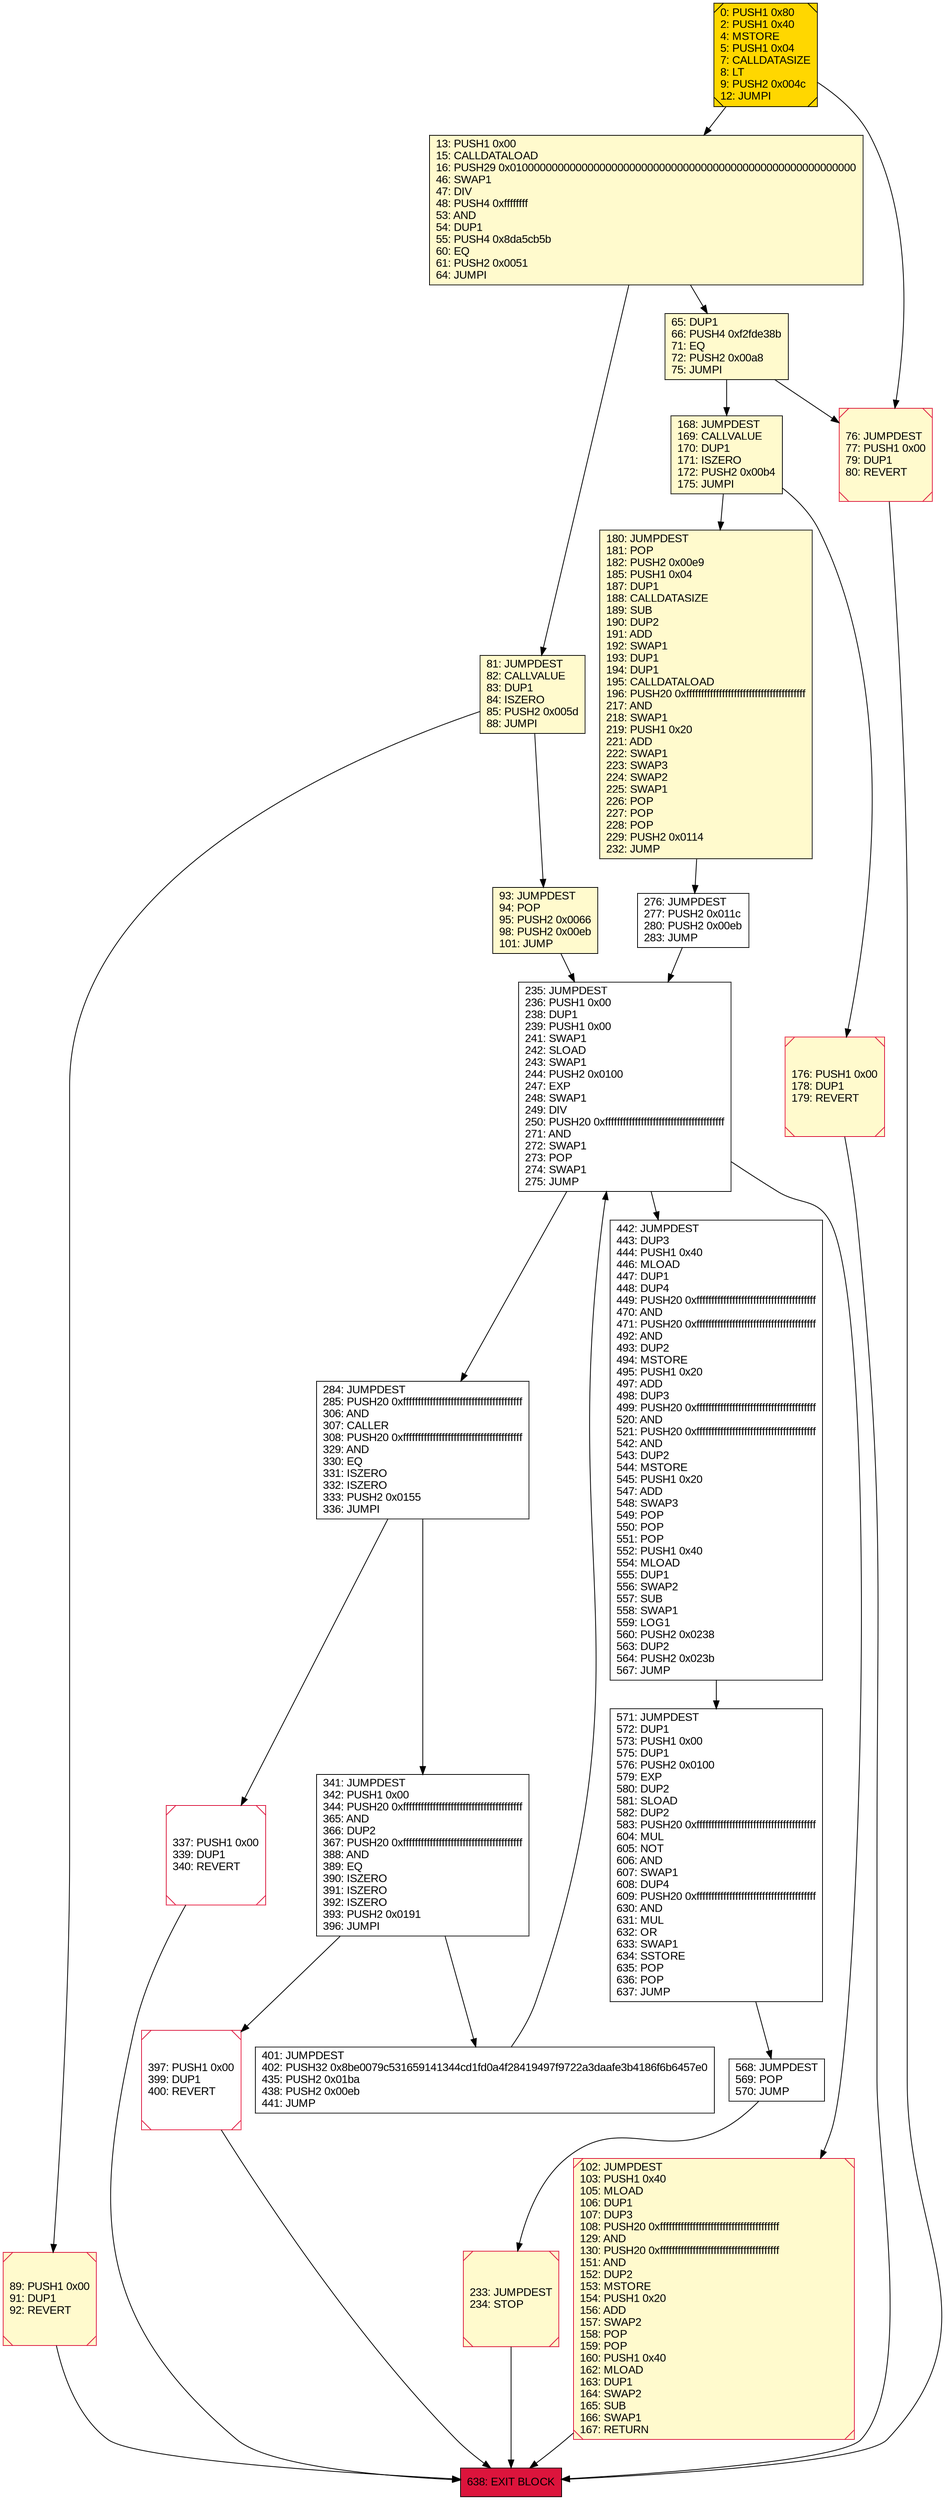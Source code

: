 digraph G {
bgcolor=transparent rankdir=UD;
node [shape=box style=filled color=black fillcolor=white fontname=arial fontcolor=black];
571 [label="571: JUMPDEST\l572: DUP1\l573: PUSH1 0x00\l575: DUP1\l576: PUSH2 0x0100\l579: EXP\l580: DUP2\l581: SLOAD\l582: DUP2\l583: PUSH20 0xffffffffffffffffffffffffffffffffffffffff\l604: MUL\l605: NOT\l606: AND\l607: SWAP1\l608: DUP4\l609: PUSH20 0xffffffffffffffffffffffffffffffffffffffff\l630: AND\l631: MUL\l632: OR\l633: SWAP1\l634: SSTORE\l635: POP\l636: POP\l637: JUMP\l" ];
65 [label="65: DUP1\l66: PUSH4 0xf2fde38b\l71: EQ\l72: PUSH2 0x00a8\l75: JUMPI\l" fillcolor=lemonchiffon ];
13 [label="13: PUSH1 0x00\l15: CALLDATALOAD\l16: PUSH29 0x0100000000000000000000000000000000000000000000000000000000\l46: SWAP1\l47: DIV\l48: PUSH4 0xffffffff\l53: AND\l54: DUP1\l55: PUSH4 0x8da5cb5b\l60: EQ\l61: PUSH2 0x0051\l64: JUMPI\l" fillcolor=lemonchiffon ];
0 [label="0: PUSH1 0x80\l2: PUSH1 0x40\l4: MSTORE\l5: PUSH1 0x04\l7: CALLDATASIZE\l8: LT\l9: PUSH2 0x004c\l12: JUMPI\l" fillcolor=lemonchiffon shape=Msquare fillcolor=gold ];
76 [label="76: JUMPDEST\l77: PUSH1 0x00\l79: DUP1\l80: REVERT\l" fillcolor=lemonchiffon shape=Msquare color=crimson ];
442 [label="442: JUMPDEST\l443: DUP3\l444: PUSH1 0x40\l446: MLOAD\l447: DUP1\l448: DUP4\l449: PUSH20 0xffffffffffffffffffffffffffffffffffffffff\l470: AND\l471: PUSH20 0xffffffffffffffffffffffffffffffffffffffff\l492: AND\l493: DUP2\l494: MSTORE\l495: PUSH1 0x20\l497: ADD\l498: DUP3\l499: PUSH20 0xffffffffffffffffffffffffffffffffffffffff\l520: AND\l521: PUSH20 0xffffffffffffffffffffffffffffffffffffffff\l542: AND\l543: DUP2\l544: MSTORE\l545: PUSH1 0x20\l547: ADD\l548: SWAP3\l549: POP\l550: POP\l551: POP\l552: PUSH1 0x40\l554: MLOAD\l555: DUP1\l556: SWAP2\l557: SUB\l558: SWAP1\l559: LOG1\l560: PUSH2 0x0238\l563: DUP2\l564: PUSH2 0x023b\l567: JUMP\l" ];
81 [label="81: JUMPDEST\l82: CALLVALUE\l83: DUP1\l84: ISZERO\l85: PUSH2 0x005d\l88: JUMPI\l" fillcolor=lemonchiffon ];
397 [label="397: PUSH1 0x00\l399: DUP1\l400: REVERT\l" shape=Msquare color=crimson ];
284 [label="284: JUMPDEST\l285: PUSH20 0xffffffffffffffffffffffffffffffffffffffff\l306: AND\l307: CALLER\l308: PUSH20 0xffffffffffffffffffffffffffffffffffffffff\l329: AND\l330: EQ\l331: ISZERO\l332: ISZERO\l333: PUSH2 0x0155\l336: JUMPI\l" ];
341 [label="341: JUMPDEST\l342: PUSH1 0x00\l344: PUSH20 0xffffffffffffffffffffffffffffffffffffffff\l365: AND\l366: DUP2\l367: PUSH20 0xffffffffffffffffffffffffffffffffffffffff\l388: AND\l389: EQ\l390: ISZERO\l391: ISZERO\l392: ISZERO\l393: PUSH2 0x0191\l396: JUMPI\l" ];
337 [label="337: PUSH1 0x00\l339: DUP1\l340: REVERT\l" shape=Msquare color=crimson ];
168 [label="168: JUMPDEST\l169: CALLVALUE\l170: DUP1\l171: ISZERO\l172: PUSH2 0x00b4\l175: JUMPI\l" fillcolor=lemonchiffon ];
176 [label="176: PUSH1 0x00\l178: DUP1\l179: REVERT\l" fillcolor=lemonchiffon shape=Msquare color=crimson ];
180 [label="180: JUMPDEST\l181: POP\l182: PUSH2 0x00e9\l185: PUSH1 0x04\l187: DUP1\l188: CALLDATASIZE\l189: SUB\l190: DUP2\l191: ADD\l192: SWAP1\l193: DUP1\l194: DUP1\l195: CALLDATALOAD\l196: PUSH20 0xffffffffffffffffffffffffffffffffffffffff\l217: AND\l218: SWAP1\l219: PUSH1 0x20\l221: ADD\l222: SWAP1\l223: SWAP3\l224: SWAP2\l225: SWAP1\l226: POP\l227: POP\l228: POP\l229: PUSH2 0x0114\l232: JUMP\l" fillcolor=lemonchiffon ];
102 [label="102: JUMPDEST\l103: PUSH1 0x40\l105: MLOAD\l106: DUP1\l107: DUP3\l108: PUSH20 0xffffffffffffffffffffffffffffffffffffffff\l129: AND\l130: PUSH20 0xffffffffffffffffffffffffffffffffffffffff\l151: AND\l152: DUP2\l153: MSTORE\l154: PUSH1 0x20\l156: ADD\l157: SWAP2\l158: POP\l159: POP\l160: PUSH1 0x40\l162: MLOAD\l163: DUP1\l164: SWAP2\l165: SUB\l166: SWAP1\l167: RETURN\l" fillcolor=lemonchiffon shape=Msquare color=crimson ];
276 [label="276: JUMPDEST\l277: PUSH2 0x011c\l280: PUSH2 0x00eb\l283: JUMP\l" ];
401 [label="401: JUMPDEST\l402: PUSH32 0x8be0079c531659141344cd1fd0a4f28419497f9722a3daafe3b4186f6b6457e0\l435: PUSH2 0x01ba\l438: PUSH2 0x00eb\l441: JUMP\l" ];
89 [label="89: PUSH1 0x00\l91: DUP1\l92: REVERT\l" fillcolor=lemonchiffon shape=Msquare color=crimson ];
93 [label="93: JUMPDEST\l94: POP\l95: PUSH2 0x0066\l98: PUSH2 0x00eb\l101: JUMP\l" fillcolor=lemonchiffon ];
233 [label="233: JUMPDEST\l234: STOP\l" fillcolor=lemonchiffon shape=Msquare color=crimson ];
638 [label="638: EXIT BLOCK\l" fillcolor=crimson ];
235 [label="235: JUMPDEST\l236: PUSH1 0x00\l238: DUP1\l239: PUSH1 0x00\l241: SWAP1\l242: SLOAD\l243: SWAP1\l244: PUSH2 0x0100\l247: EXP\l248: SWAP1\l249: DIV\l250: PUSH20 0xffffffffffffffffffffffffffffffffffffffff\l271: AND\l272: SWAP1\l273: POP\l274: SWAP1\l275: JUMP\l" ];
568 [label="568: JUMPDEST\l569: POP\l570: JUMP\l" ];
168 -> 176;
13 -> 81;
233 -> 638;
168 -> 180;
89 -> 638;
276 -> 235;
235 -> 102;
102 -> 638;
337 -> 638;
235 -> 284;
397 -> 638;
81 -> 93;
235 -> 442;
341 -> 401;
571 -> 568;
284 -> 337;
0 -> 76;
284 -> 341;
0 -> 13;
180 -> 276;
341 -> 397;
568 -> 233;
93 -> 235;
401 -> 235;
442 -> 571;
65 -> 76;
13 -> 65;
176 -> 638;
81 -> 89;
65 -> 168;
76 -> 638;
}